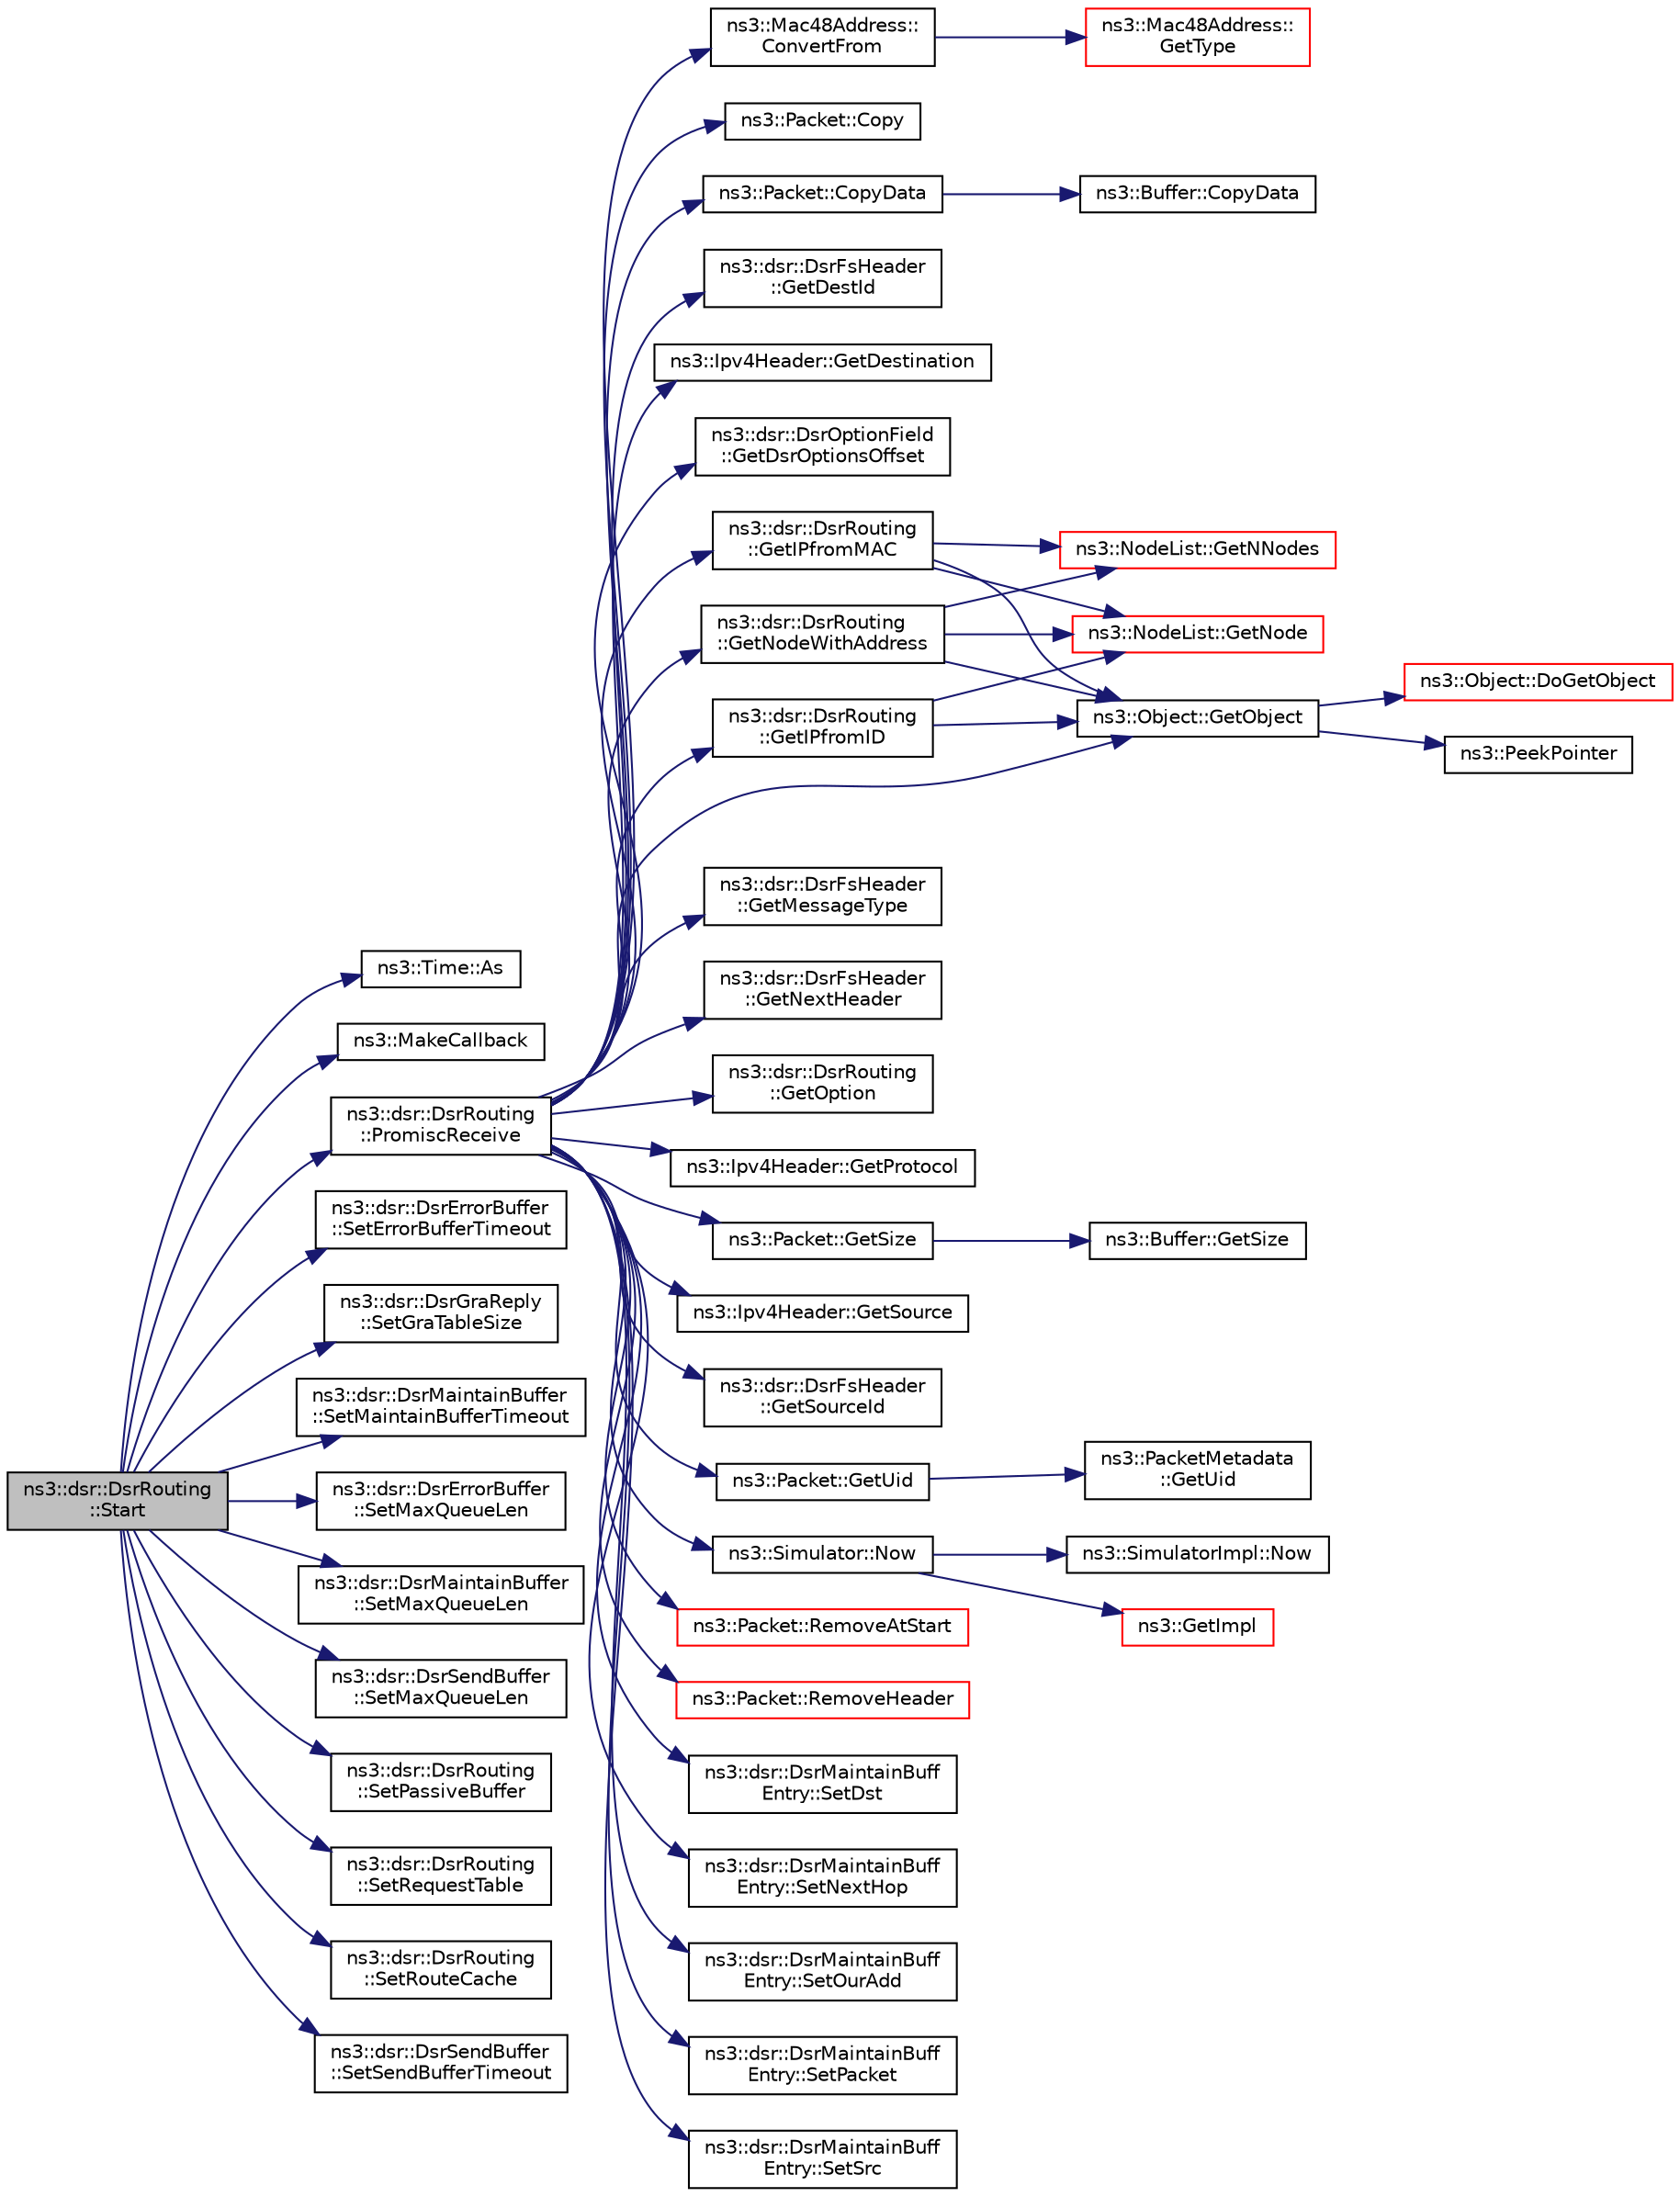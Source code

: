 digraph "ns3::dsr::DsrRouting::Start"
{
 // LATEX_PDF_SIZE
  edge [fontname="Helvetica",fontsize="10",labelfontname="Helvetica",labelfontsize="10"];
  node [fontname="Helvetica",fontsize="10",shape=record];
  rankdir="LR";
  Node1 [label="ns3::dsr::DsrRouting\l::Start",height=0.2,width=0.4,color="black", fillcolor="grey75", style="filled", fontcolor="black",tooltip=" "];
  Node1 -> Node2 [color="midnightblue",fontsize="10",style="solid",fontname="Helvetica"];
  Node2 [label="ns3::Time::As",height=0.2,width=0.4,color="black", fillcolor="white", style="filled",URL="$classns3_1_1_time.html#ad5198e31c2512226ca0e58b31fad7fd0",tooltip="Attach a unit to a Time, to facilitate output in a specific unit."];
  Node1 -> Node3 [color="midnightblue",fontsize="10",style="solid",fontname="Helvetica"];
  Node3 [label="ns3::MakeCallback",height=0.2,width=0.4,color="black", fillcolor="white", style="filled",URL="$namespacens3.html#af1dde3c04374147fca0cfe3b0766d664",tooltip="Build Callbacks for class method members which take varying numbers of arguments and potentially retu..."];
  Node1 -> Node4 [color="midnightblue",fontsize="10",style="solid",fontname="Helvetica"];
  Node4 [label="ns3::dsr::DsrRouting\l::PromiscReceive",height=0.2,width=0.4,color="black", fillcolor="white", style="filled",URL="$classns3_1_1dsr_1_1_dsr_routing.html#a95d4ab6177fb07d4791a2ed82cd4a2bb",tooltip="Promiscuous receive data packets destined to some other node."];
  Node4 -> Node5 [color="midnightblue",fontsize="10",style="solid",fontname="Helvetica"];
  Node5 [label="ns3::Mac48Address::\lConvertFrom",height=0.2,width=0.4,color="black", fillcolor="white", style="filled",URL="$classns3_1_1_mac48_address.html#a911ce13603a9ef837545a032b6523ae4",tooltip=" "];
  Node5 -> Node6 [color="midnightblue",fontsize="10",style="solid",fontname="Helvetica"];
  Node6 [label="ns3::Mac48Address::\lGetType",height=0.2,width=0.4,color="red", fillcolor="white", style="filled",URL="$classns3_1_1_mac48_address.html#a5d365853b58b7acb2cc1cf905115891b",tooltip="Return the Type of address."];
  Node4 -> Node8 [color="midnightblue",fontsize="10",style="solid",fontname="Helvetica"];
  Node8 [label="ns3::Packet::Copy",height=0.2,width=0.4,color="black", fillcolor="white", style="filled",URL="$classns3_1_1_packet.html#afb38be706cfc761bc1c0591f595fc1b7",tooltip="performs a COW copy of the packet."];
  Node4 -> Node9 [color="midnightblue",fontsize="10",style="solid",fontname="Helvetica"];
  Node9 [label="ns3::Packet::CopyData",height=0.2,width=0.4,color="black", fillcolor="white", style="filled",URL="$classns3_1_1_packet.html#a5bafd70ccf970b10524e2d61afd39dc1",tooltip="Copy the packet contents to a byte buffer."];
  Node9 -> Node10 [color="midnightblue",fontsize="10",style="solid",fontname="Helvetica"];
  Node10 [label="ns3::Buffer::CopyData",height=0.2,width=0.4,color="black", fillcolor="white", style="filled",URL="$classns3_1_1_buffer.html#a767c8ec06a1307b569b9a5996dcacf91",tooltip="Copy the specified amount of data from the buffer to the given output stream."];
  Node4 -> Node11 [color="midnightblue",fontsize="10",style="solid",fontname="Helvetica"];
  Node11 [label="ns3::dsr::DsrFsHeader\l::GetDestId",height=0.2,width=0.4,color="black", fillcolor="white", style="filled",URL="$classns3_1_1dsr_1_1_dsr_fs_header.html#a81eaf15f8d6b6a2e4c18e5e6eba2c91f",tooltip="brief Get the dest ID of the header."];
  Node4 -> Node12 [color="midnightblue",fontsize="10",style="solid",fontname="Helvetica"];
  Node12 [label="ns3::Ipv4Header::GetDestination",height=0.2,width=0.4,color="black", fillcolor="white", style="filled",URL="$classns3_1_1_ipv4_header.html#a85daf48f0effc6bce6cb5c66bf4e1576",tooltip=" "];
  Node4 -> Node13 [color="midnightblue",fontsize="10",style="solid",fontname="Helvetica"];
  Node13 [label="ns3::dsr::DsrOptionField\l::GetDsrOptionsOffset",height=0.2,width=0.4,color="black", fillcolor="white", style="filled",URL="$classns3_1_1dsr_1_1_dsr_option_field.html#a38af1f50ae6f4e7a4a4cf6afd99c5a74",tooltip="Get the offset where the options begin, measured from the start of the extension header."];
  Node4 -> Node14 [color="midnightblue",fontsize="10",style="solid",fontname="Helvetica"];
  Node14 [label="ns3::dsr::DsrRouting\l::GetIPfromID",height=0.2,width=0.4,color="black", fillcolor="white", style="filled",URL="$classns3_1_1dsr_1_1_dsr_routing.html#abaf6e655b3bf50d3002c3739409d23a6",tooltip="Get the ip address from id."];
  Node14 -> Node15 [color="midnightblue",fontsize="10",style="solid",fontname="Helvetica"];
  Node15 [label="ns3::NodeList::GetNode",height=0.2,width=0.4,color="red", fillcolor="white", style="filled",URL="$classns3_1_1_node_list.html#a80ac09977d48d29db5c704ac8483cf6c",tooltip=" "];
  Node14 -> Node78 [color="midnightblue",fontsize="10",style="solid",fontname="Helvetica"];
  Node78 [label="ns3::Object::GetObject",height=0.2,width=0.4,color="black", fillcolor="white", style="filled",URL="$classns3_1_1_object.html#ad21f5401ff705cd29c37f931ea3afc18",tooltip="Get a pointer to the requested aggregated Object."];
  Node78 -> Node79 [color="midnightblue",fontsize="10",style="solid",fontname="Helvetica"];
  Node79 [label="ns3::Object::DoGetObject",height=0.2,width=0.4,color="red", fillcolor="white", style="filled",URL="$classns3_1_1_object.html#a7c009975f7c0994cb47a69f713745e0a",tooltip="Find an Object of TypeId tid in the aggregates of this Object."];
  Node78 -> Node84 [color="midnightblue",fontsize="10",style="solid",fontname="Helvetica"];
  Node84 [label="ns3::PeekPointer",height=0.2,width=0.4,color="black", fillcolor="white", style="filled",URL="$namespacens3.html#af2a7557fe9afdd98d8f6f8f6e412cf5a",tooltip=" "];
  Node4 -> Node85 [color="midnightblue",fontsize="10",style="solid",fontname="Helvetica"];
  Node85 [label="ns3::dsr::DsrRouting\l::GetIPfromMAC",height=0.2,width=0.4,color="black", fillcolor="white", style="filled",URL="$classns3_1_1dsr_1_1_dsr_routing.html#a5914e79eec0e5e33be08f55321e8aaea",tooltip="Get the Ip address from mac address."];
  Node85 -> Node86 [color="midnightblue",fontsize="10",style="solid",fontname="Helvetica"];
  Node86 [label="ns3::NodeList::GetNNodes",height=0.2,width=0.4,color="red", fillcolor="white", style="filled",URL="$classns3_1_1_node_list.html#a1d110b1670005895dd5812baab13682a",tooltip=" "];
  Node85 -> Node15 [color="midnightblue",fontsize="10",style="solid",fontname="Helvetica"];
  Node85 -> Node78 [color="midnightblue",fontsize="10",style="solid",fontname="Helvetica"];
  Node4 -> Node87 [color="midnightblue",fontsize="10",style="solid",fontname="Helvetica"];
  Node87 [label="ns3::dsr::DsrFsHeader\l::GetMessageType",height=0.2,width=0.4,color="black", fillcolor="white", style="filled",URL="$classns3_1_1dsr_1_1_dsr_fs_header.html#a3f11382a41a6059b7d007c2d431f755c",tooltip="brief Get the message type of the header."];
  Node4 -> Node88 [color="midnightblue",fontsize="10",style="solid",fontname="Helvetica"];
  Node88 [label="ns3::dsr::DsrFsHeader\l::GetNextHeader",height=0.2,width=0.4,color="black", fillcolor="white", style="filled",URL="$classns3_1_1dsr_1_1_dsr_fs_header.html#a4b1ef4ca64bfc6088323aa6b608338a6",tooltip="Get the next header."];
  Node4 -> Node89 [color="midnightblue",fontsize="10",style="solid",fontname="Helvetica"];
  Node89 [label="ns3::dsr::DsrRouting\l::GetNodeWithAddress",height=0.2,width=0.4,color="black", fillcolor="white", style="filled",URL="$classns3_1_1dsr_1_1_dsr_routing.html#aa301f5bb9481fe5392297015328e6332",tooltip="Get the node with give ip address."];
  Node89 -> Node86 [color="midnightblue",fontsize="10",style="solid",fontname="Helvetica"];
  Node89 -> Node15 [color="midnightblue",fontsize="10",style="solid",fontname="Helvetica"];
  Node89 -> Node78 [color="midnightblue",fontsize="10",style="solid",fontname="Helvetica"];
  Node4 -> Node78 [color="midnightblue",fontsize="10",style="solid",fontname="Helvetica"];
  Node4 -> Node90 [color="midnightblue",fontsize="10",style="solid",fontname="Helvetica"];
  Node90 [label="ns3::dsr::DsrRouting\l::GetOption",height=0.2,width=0.4,color="black", fillcolor="white", style="filled",URL="$classns3_1_1dsr_1_1_dsr_routing.html#a5cdb4c336831a3158c6ba12d226a198e",tooltip="Get the option corresponding to optionNumber."];
  Node4 -> Node91 [color="midnightblue",fontsize="10",style="solid",fontname="Helvetica"];
  Node91 [label="ns3::Ipv4Header::GetProtocol",height=0.2,width=0.4,color="black", fillcolor="white", style="filled",URL="$classns3_1_1_ipv4_header.html#aaf3abd54e2860340d02ca53516ea3b96",tooltip=" "];
  Node4 -> Node92 [color="midnightblue",fontsize="10",style="solid",fontname="Helvetica"];
  Node92 [label="ns3::Packet::GetSize",height=0.2,width=0.4,color="black", fillcolor="white", style="filled",URL="$classns3_1_1_packet.html#afff7cb1ff518ee6dc0d424e10a5ad6ec",tooltip="Returns the the size in bytes of the packet (including the zero-filled initial payload)."];
  Node92 -> Node93 [color="midnightblue",fontsize="10",style="solid",fontname="Helvetica"];
  Node93 [label="ns3::Buffer::GetSize",height=0.2,width=0.4,color="black", fillcolor="white", style="filled",URL="$classns3_1_1_buffer.html#a60c9172d2b102f8856c81b2126c8b209",tooltip=" "];
  Node4 -> Node94 [color="midnightblue",fontsize="10",style="solid",fontname="Helvetica"];
  Node94 [label="ns3::Ipv4Header::GetSource",height=0.2,width=0.4,color="black", fillcolor="white", style="filled",URL="$classns3_1_1_ipv4_header.html#a542b0328f3ab54ae39d56cdc24f8403f",tooltip=" "];
  Node4 -> Node95 [color="midnightblue",fontsize="10",style="solid",fontname="Helvetica"];
  Node95 [label="ns3::dsr::DsrFsHeader\l::GetSourceId",height=0.2,width=0.4,color="black", fillcolor="white", style="filled",URL="$classns3_1_1dsr_1_1_dsr_fs_header.html#a6fa6e5485539ca144d637155adbf270c",tooltip="brief Get the source ID of the header."];
  Node4 -> Node96 [color="midnightblue",fontsize="10",style="solid",fontname="Helvetica"];
  Node96 [label="ns3::Packet::GetUid",height=0.2,width=0.4,color="black", fillcolor="white", style="filled",URL="$classns3_1_1_packet.html#ab9f0b7e9cf21b7271eda0094e6ff2792",tooltip="Returns the packet's Uid."];
  Node96 -> Node97 [color="midnightblue",fontsize="10",style="solid",fontname="Helvetica"];
  Node97 [label="ns3::PacketMetadata\l::GetUid",height=0.2,width=0.4,color="black", fillcolor="white", style="filled",URL="$classns3_1_1_packet_metadata.html#aff25afa4a4e4304185feaeda79d0415f",tooltip="Get the packet Uid."];
  Node4 -> Node61 [color="midnightblue",fontsize="10",style="solid",fontname="Helvetica"];
  Node61 [label="ns3::Simulator::Now",height=0.2,width=0.4,color="black", fillcolor="white", style="filled",URL="$classns3_1_1_simulator.html#ac3178fa975b419f7875e7105be122800",tooltip="Return the current simulation virtual time."];
  Node61 -> Node26 [color="midnightblue",fontsize="10",style="solid",fontname="Helvetica"];
  Node26 [label="ns3::GetImpl",height=0.2,width=0.4,color="red", fillcolor="white", style="filled",URL="$group__simulator.html#ga42eb4eddad41528d4d99794a3dae3fd0",tooltip="Get the SimulatorImpl singleton."];
  Node61 -> Node62 [color="midnightblue",fontsize="10",style="solid",fontname="Helvetica"];
  Node62 [label="ns3::SimulatorImpl::Now",height=0.2,width=0.4,color="black", fillcolor="white", style="filled",URL="$classns3_1_1_simulator_impl.html#aa516c50060846adc6fd316e83ef0797c",tooltip="Return the current simulation virtual time."];
  Node4 -> Node98 [color="midnightblue",fontsize="10",style="solid",fontname="Helvetica"];
  Node98 [label="ns3::Packet::RemoveAtStart",height=0.2,width=0.4,color="red", fillcolor="white", style="filled",URL="$classns3_1_1_packet.html#a78aa207e7921dd2f9f7e0d0b7a1c730a",tooltip="Remove size bytes from the start of the current packet."];
  Node4 -> Node123 [color="midnightblue",fontsize="10",style="solid",fontname="Helvetica"];
  Node123 [label="ns3::Packet::RemoveHeader",height=0.2,width=0.4,color="red", fillcolor="white", style="filled",URL="$classns3_1_1_packet.html#a0961eccf975d75f902d40956c93ba63e",tooltip="Deserialize and remove the header from the internal buffer."];
  Node4 -> Node127 [color="midnightblue",fontsize="10",style="solid",fontname="Helvetica"];
  Node127 [label="ns3::dsr::DsrMaintainBuff\lEntry::SetDst",height=0.2,width=0.4,color="black", fillcolor="white", style="filled",URL="$classns3_1_1dsr_1_1_dsr_maintain_buff_entry.html#a074832c5a6d687173c5d20ae45cd051e",tooltip="Set destination address."];
  Node4 -> Node128 [color="midnightblue",fontsize="10",style="solid",fontname="Helvetica"];
  Node128 [label="ns3::dsr::DsrMaintainBuff\lEntry::SetNextHop",height=0.2,width=0.4,color="black", fillcolor="white", style="filled",URL="$classns3_1_1dsr_1_1_dsr_maintain_buff_entry.html#a1bdc91bde062bced6a19d5713b03f055",tooltip="Set next hop of entry."];
  Node4 -> Node129 [color="midnightblue",fontsize="10",style="solid",fontname="Helvetica"];
  Node129 [label="ns3::dsr::DsrMaintainBuff\lEntry::SetOurAdd",height=0.2,width=0.4,color="black", fillcolor="white", style="filled",URL="$classns3_1_1dsr_1_1_dsr_maintain_buff_entry.html#a6ac88448802d66ee6727af486b09f30f",tooltip="Set local address of entry."];
  Node4 -> Node130 [color="midnightblue",fontsize="10",style="solid",fontname="Helvetica"];
  Node130 [label="ns3::dsr::DsrMaintainBuff\lEntry::SetPacket",height=0.2,width=0.4,color="black", fillcolor="white", style="filled",URL="$classns3_1_1dsr_1_1_dsr_maintain_buff_entry.html#a2f8880c2042a4428804ee7fa0dfc4f21",tooltip="Set packet."];
  Node4 -> Node131 [color="midnightblue",fontsize="10",style="solid",fontname="Helvetica"];
  Node131 [label="ns3::dsr::DsrMaintainBuff\lEntry::SetSrc",height=0.2,width=0.4,color="black", fillcolor="white", style="filled",URL="$classns3_1_1dsr_1_1_dsr_maintain_buff_entry.html#a80a61de9e496d5edb517aa6cbf982ff4",tooltip="Set source address."];
  Node1 -> Node132 [color="midnightblue",fontsize="10",style="solid",fontname="Helvetica"];
  Node132 [label="ns3::dsr::DsrErrorBuffer\l::SetErrorBufferTimeout",height=0.2,width=0.4,color="black", fillcolor="white", style="filled",URL="$classns3_1_1dsr_1_1_dsr_error_buffer.html#a97b369b6d8af902f6249d9746e85f4e2",tooltip="Set error buffer timeout."];
  Node1 -> Node133 [color="midnightblue",fontsize="10",style="solid",fontname="Helvetica"];
  Node133 [label="ns3::dsr::DsrGraReply\l::SetGraTableSize",height=0.2,width=0.4,color="black", fillcolor="white", style="filled",URL="$classns3_1_1dsr_1_1_dsr_gra_reply.html#a9137731288aa4ea5e895ded38d85ffd0",tooltip="Set the gratuitous reply table size."];
  Node1 -> Node134 [color="midnightblue",fontsize="10",style="solid",fontname="Helvetica"];
  Node134 [label="ns3::dsr::DsrMaintainBuffer\l::SetMaintainBufferTimeout",height=0.2,width=0.4,color="black", fillcolor="white", style="filled",URL="$classns3_1_1dsr_1_1_dsr_maintain_buffer.html#a480bdf66ecdb34f06413d76dcacd77e9",tooltip="Set maintain buffer timeout."];
  Node1 -> Node135 [color="midnightblue",fontsize="10",style="solid",fontname="Helvetica"];
  Node135 [label="ns3::dsr::DsrErrorBuffer\l::SetMaxQueueLen",height=0.2,width=0.4,color="black", fillcolor="white", style="filled",URL="$classns3_1_1dsr_1_1_dsr_error_buffer.html#a33d6346a6ae17ae2c4deb4eb78e265d4",tooltip="Set maximum queue length."];
  Node1 -> Node136 [color="midnightblue",fontsize="10",style="solid",fontname="Helvetica"];
  Node136 [label="ns3::dsr::DsrMaintainBuffer\l::SetMaxQueueLen",height=0.2,width=0.4,color="black", fillcolor="white", style="filled",URL="$classns3_1_1dsr_1_1_dsr_maintain_buffer.html#a1e52f7157e94aea3e44003e9da22e7ff",tooltip="Set maximum queue length."];
  Node1 -> Node137 [color="midnightblue",fontsize="10",style="solid",fontname="Helvetica"];
  Node137 [label="ns3::dsr::DsrSendBuffer\l::SetMaxQueueLen",height=0.2,width=0.4,color="black", fillcolor="white", style="filled",URL="$classns3_1_1dsr_1_1_dsr_send_buffer.html#a01d2c15d2f020c8f46b628426a98450f",tooltip="Set the maximum queue length."];
  Node1 -> Node138 [color="midnightblue",fontsize="10",style="solid",fontname="Helvetica"];
  Node138 [label="ns3::dsr::DsrRouting\l::SetPassiveBuffer",height=0.2,width=0.4,color="black", fillcolor="white", style="filled",URL="$classns3_1_1dsr_1_1_dsr_routing.html#a10d09f5b58b469d0a7c92926f61dd9ab",tooltip="Set the node."];
  Node1 -> Node139 [color="midnightblue",fontsize="10",style="solid",fontname="Helvetica"];
  Node139 [label="ns3::dsr::DsrRouting\l::SetRequestTable",height=0.2,width=0.4,color="black", fillcolor="white", style="filled",URL="$classns3_1_1dsr_1_1_dsr_routing.html#a62fbce24642000a21a4e7c783f77c205",tooltip="Set the node."];
  Node1 -> Node140 [color="midnightblue",fontsize="10",style="solid",fontname="Helvetica"];
  Node140 [label="ns3::dsr::DsrRouting\l::SetRouteCache",height=0.2,width=0.4,color="black", fillcolor="white", style="filled",URL="$classns3_1_1dsr_1_1_dsr_routing.html#af61179a03e52ebee0822caac80a830ff",tooltip="Set the route cache."];
  Node1 -> Node141 [color="midnightblue",fontsize="10",style="solid",fontname="Helvetica"];
  Node141 [label="ns3::dsr::DsrSendBuffer\l::SetSendBufferTimeout",height=0.2,width=0.4,color="black", fillcolor="white", style="filled",URL="$classns3_1_1dsr_1_1_dsr_send_buffer.html#a3b036f56c257571ae3fa5b5a49b2a57b",tooltip="Set the entry lifetime in the queue."];
}
